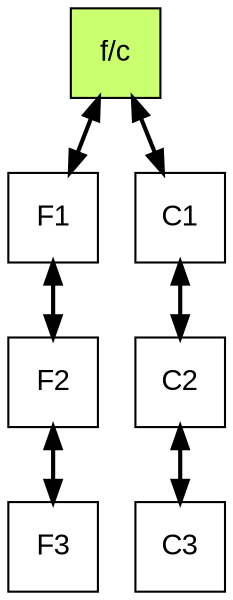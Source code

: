 digraph G{


    node[shape=box,width=0.6 height=0.6 fontname="Arial" fillcolor="white" style=filled]
    edge[style = "bold" dir= "both"/*,style= invisible,arrowsize=0 */ ]
    raiz[label = "f/c" fillcolor="darkolivegreen1" pos = "-1,1!"  /* style= invisible*/]; 


	node[label = "F1"  pos="-1,0!" ]x1;
	node[label = "F2"  pos="-1,-1!"]x2;
	node[label = "F3"  pos="-1,-2!"]x3;

	x1->x2;

	x2->x3;

	raiz->x1;
	y1[label = "C1" pos = "0,1!" ];
	y2[label = "C2" pos = "1,1!" ];
	y3[label = "C3" pos = "2,1!" ];

	y1->y2;
	y2->y3;
	raiz->y1;

}